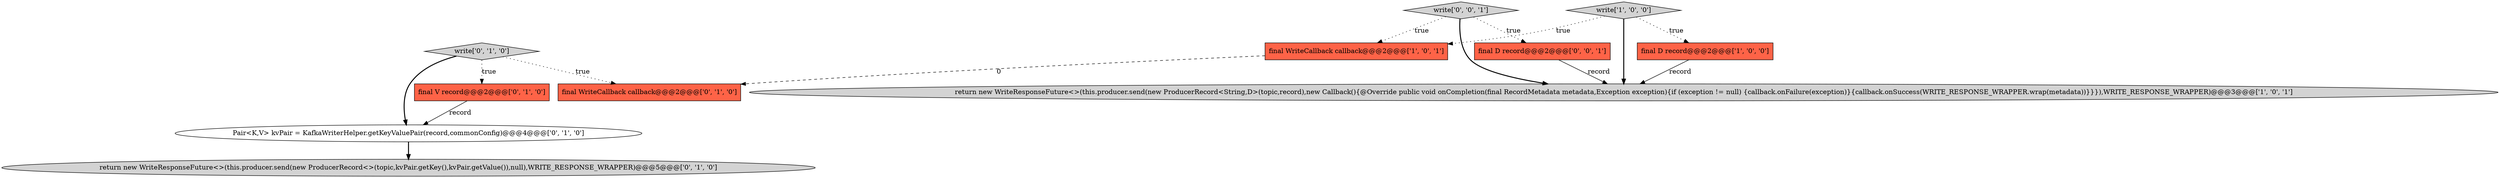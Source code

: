 digraph {
5 [style = filled, label = "return new WriteResponseFuture<>(this.producer.send(new ProducerRecord<>(topic,kvPair.getKey(),kvPair.getValue()),null),WRITE_RESPONSE_WRAPPER)@@@5@@@['0', '1', '0']", fillcolor = lightgray, shape = ellipse image = "AAA1AAABBB2BBB"];
9 [style = filled, label = "final D record@@@2@@@['0', '0', '1']", fillcolor = tomato, shape = box image = "AAA0AAABBB3BBB"];
10 [style = filled, label = "write['0', '0', '1']", fillcolor = lightgray, shape = diamond image = "AAA0AAABBB3BBB"];
4 [style = filled, label = "write['0', '1', '0']", fillcolor = lightgray, shape = diamond image = "AAA0AAABBB2BBB"];
8 [style = filled, label = "final WriteCallback callback@@@2@@@['0', '1', '0']", fillcolor = tomato, shape = box image = "AAA1AAABBB2BBB"];
0 [style = filled, label = "write['1', '0', '0']", fillcolor = lightgray, shape = diamond image = "AAA0AAABBB1BBB"];
6 [style = filled, label = "final V record@@@2@@@['0', '1', '0']", fillcolor = tomato, shape = box image = "AAA0AAABBB2BBB"];
7 [style = filled, label = "Pair<K,V> kvPair = KafkaWriterHelper.getKeyValuePair(record,commonConfig)@@@4@@@['0', '1', '0']", fillcolor = white, shape = ellipse image = "AAA0AAABBB2BBB"];
2 [style = filled, label = "final WriteCallback callback@@@2@@@['1', '0', '1']", fillcolor = tomato, shape = box image = "AAA0AAABBB1BBB"];
1 [style = filled, label = "final D record@@@2@@@['1', '0', '0']", fillcolor = tomato, shape = box image = "AAA0AAABBB1BBB"];
3 [style = filled, label = "return new WriteResponseFuture<>(this.producer.send(new ProducerRecord<String,D>(topic,record),new Callback(){@Override public void onCompletion(final RecordMetadata metadata,Exception exception){if (exception != null) {callback.onFailure(exception)}{callback.onSuccess(WRITE_RESPONSE_WRAPPER.wrap(metadata))}}}),WRITE_RESPONSE_WRAPPER)@@@3@@@['1', '0', '1']", fillcolor = lightgray, shape = ellipse image = "AAA0AAABBB1BBB"];
0->2 [style = dotted, label="true"];
7->5 [style = bold, label=""];
2->8 [style = dashed, label="0"];
10->2 [style = dotted, label="true"];
6->7 [style = solid, label="record"];
0->1 [style = dotted, label="true"];
4->7 [style = bold, label=""];
0->3 [style = bold, label=""];
4->6 [style = dotted, label="true"];
1->3 [style = solid, label="record"];
10->9 [style = dotted, label="true"];
9->3 [style = solid, label="record"];
10->3 [style = bold, label=""];
4->8 [style = dotted, label="true"];
}
